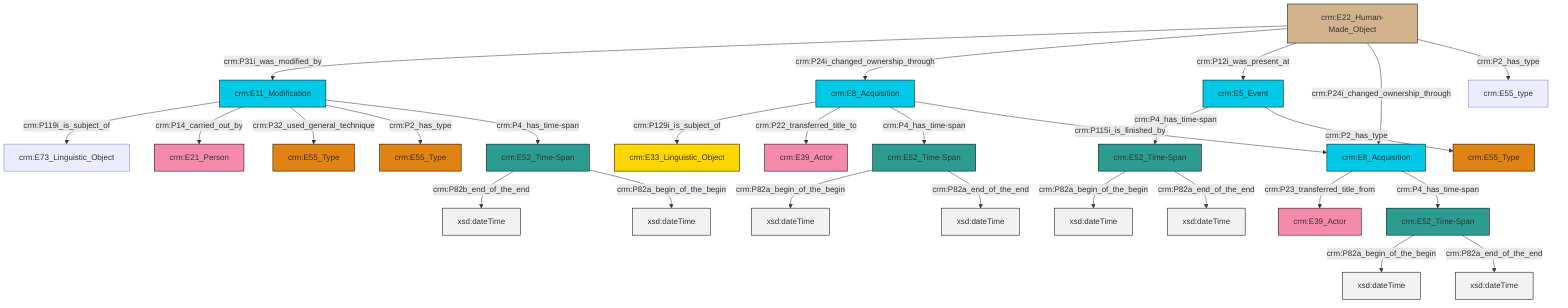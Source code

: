 graph TD
classDef Literal fill:#f2f2f2,stroke:#000000;
classDef CRM_Entity fill:#FFFFFF,stroke:#000000;
classDef Temporal_Entity fill:#00C9E6, stroke:#000000;
classDef Type fill:#E18312, stroke:#000000;
classDef Time-Span fill:#2C9C91, stroke:#000000;
classDef Appellation fill:#FFEB7F, stroke:#000000;
classDef Place fill:#008836, stroke:#000000;
classDef Persistent_Item fill:#B266B2, stroke:#000000;
classDef Conceptual_Object fill:#FFD700, stroke:#000000;
classDef Physical_Thing fill:#D2B48C, stroke:#000000;
classDef Actor fill:#f58aad, stroke:#000000;
classDef PC_Classes fill:#4ce600, stroke:#000000;
classDef Multi fill:#cccccc,stroke:#000000;

0["crm:E52_Time-Span"]:::Time-Span -->|crm:P82b_end_of_the_end| 1[xsd:dateTime]:::Literal
2["crm:E8_Acquisition"]:::Temporal_Entity -->|crm:P23_transferred_title_from| 6["crm:E39_Actor"]:::Actor
9["crm:E52_Time-Span"]:::Time-Span -->|crm:P82a_begin_of_the_begin| 10[xsd:dateTime]:::Literal
11["crm:E11_Modification"]:::Temporal_Entity -->|crm:P119i_is_subject_of| 12["crm:E73_Linguistic_Object"]:::Default
13["crm:E52_Time-Span"]:::Time-Span -->|crm:P82a_begin_of_the_begin| 14[xsd:dateTime]:::Literal
15["crm:E8_Acquisition"]:::Temporal_Entity -->|crm:P129i_is_subject_of| 16["crm:E33_Linguistic_Object"]:::Conceptual_Object
2["crm:E8_Acquisition"]:::Temporal_Entity -->|crm:P4_has_time-span| 9["crm:E52_Time-Span"]:::Time-Span
23["crm:E52_Time-Span"]:::Time-Span -->|crm:P82a_begin_of_the_begin| 25[xsd:dateTime]:::Literal
15["crm:E8_Acquisition"]:::Temporal_Entity -->|crm:P22_transferred_title_to| 26["crm:E39_Actor"]:::Actor
11["crm:E11_Modification"]:::Temporal_Entity -->|crm:P14_carried_out_by| 19["crm:E21_Person"]:::Actor
11["crm:E11_Modification"]:::Temporal_Entity -->|crm:P32_used_general_technique| 7["crm:E55_Type"]:::Type
29["crm:E22_Human-Made_Object"]:::Physical_Thing -->|crm:P31i_was_modified_by| 11["crm:E11_Modification"]:::Temporal_Entity
11["crm:E11_Modification"]:::Temporal_Entity -->|crm:P2_has_type| 31["crm:E55_Type"]:::Type
0["crm:E52_Time-Span"]:::Time-Span -->|crm:P82a_begin_of_the_begin| 32[xsd:dateTime]:::Literal
21["crm:E5_Event"]:::Temporal_Entity -->|crm:P4_has_time-span| 23["crm:E52_Time-Span"]:::Time-Span
29["crm:E22_Human-Made_Object"]:::Physical_Thing -->|crm:P24i_changed_ownership_through| 15["crm:E8_Acquisition"]:::Temporal_Entity
15["crm:E8_Acquisition"]:::Temporal_Entity -->|crm:P4_has_time-span| 13["crm:E52_Time-Span"]:::Time-Span
13["crm:E52_Time-Span"]:::Time-Span -->|crm:P82a_end_of_the_end| 33[xsd:dateTime]:::Literal
9["crm:E52_Time-Span"]:::Time-Span -->|crm:P82a_end_of_the_end| 34[xsd:dateTime]:::Literal
29["crm:E22_Human-Made_Object"]:::Physical_Thing -->|crm:P12i_was_present_at| 21["crm:E5_Event"]:::Temporal_Entity
21["crm:E5_Event"]:::Temporal_Entity -->|crm:P2_has_type| 17["crm:E55_Type"]:::Type
29["crm:E22_Human-Made_Object"]:::Physical_Thing -->|crm:P24i_changed_ownership_through| 2["crm:E8_Acquisition"]:::Temporal_Entity
23["crm:E52_Time-Span"]:::Time-Span -->|crm:P82a_end_of_the_end| 39[xsd:dateTime]:::Literal
15["crm:E8_Acquisition"]:::Temporal_Entity -->|crm:P115i_is_finished_by| 2["crm:E8_Acquisition"]:::Temporal_Entity
29["crm:E22_Human-Made_Object"]:::Physical_Thing -->|crm:P2_has_type| 4["crm:E55_type"]:::Default
11["crm:E11_Modification"]:::Temporal_Entity -->|crm:P4_has_time-span| 0["crm:E52_Time-Span"]:::Time-Span